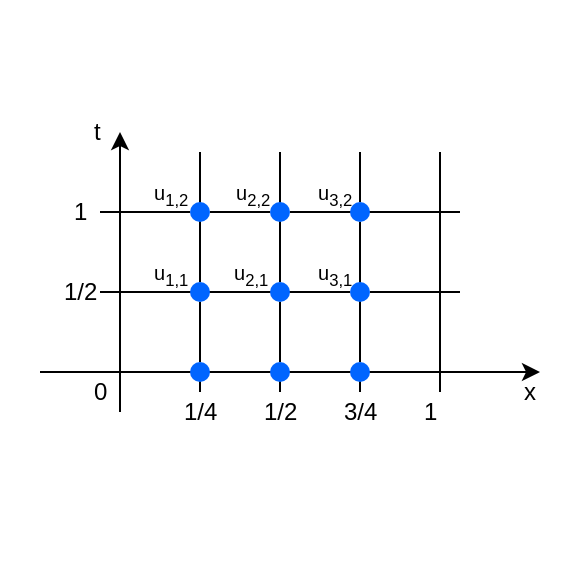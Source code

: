 <mxfile version="12.2.2" type="device" pages="1"><diagram id="aHwZNbVdwwb1zJi8_FPS" name="Page-1"><mxGraphModel dx="842" dy="490" grid="1" gridSize="10" guides="1" tooltips="1" connect="1" arrows="1" fold="1" page="1" pageScale="1" pageWidth="850" pageHeight="1100" math="0" shadow="0"><root><mxCell id="0"/><mxCell id="1" parent="0"/><mxCell id="P0gathTIaPFesW_h9kMs-1" value="" style="endArrow=classic;html=1;" edge="1" parent="1"><mxGeometry width="50" height="50" relative="1" as="geometry"><mxPoint x="200" y="400" as="sourcePoint"/><mxPoint x="450" y="400" as="targetPoint"/></mxGeometry></mxCell><mxCell id="P0gathTIaPFesW_h9kMs-2" value="" style="endArrow=classic;html=1;" edge="1" parent="1"><mxGeometry width="50" height="50" relative="1" as="geometry"><mxPoint x="240" y="420" as="sourcePoint"/><mxPoint x="240" y="280" as="targetPoint"/></mxGeometry></mxCell><mxCell id="P0gathTIaPFesW_h9kMs-3" value="" style="endArrow=none;html=1;" edge="1" parent="1" source="P0gathTIaPFesW_h9kMs-22"><mxGeometry width="50" height="50" relative="1" as="geometry"><mxPoint x="280" y="400" as="sourcePoint"/><mxPoint x="280" y="290" as="targetPoint"/></mxGeometry></mxCell><mxCell id="P0gathTIaPFesW_h9kMs-4" value="" style="endArrow=none;html=1;" edge="1" parent="1"><mxGeometry width="50" height="50" relative="1" as="geometry"><mxPoint x="280" y="410" as="sourcePoint"/><mxPoint x="280" y="400" as="targetPoint"/></mxGeometry></mxCell><mxCell id="P0gathTIaPFesW_h9kMs-5" value="" style="endArrow=none;html=1;" edge="1" parent="1"><mxGeometry width="50" height="50" relative="1" as="geometry"><mxPoint x="320" y="410" as="sourcePoint"/><mxPoint x="320" y="400" as="targetPoint"/></mxGeometry></mxCell><mxCell id="P0gathTIaPFesW_h9kMs-6" value="" style="endArrow=none;html=1;" edge="1" parent="1"><mxGeometry width="50" height="50" relative="1" as="geometry"><mxPoint x="360" y="410" as="sourcePoint"/><mxPoint x="360" y="400" as="targetPoint"/></mxGeometry></mxCell><mxCell id="P0gathTIaPFesW_h9kMs-7" value="" style="endArrow=none;html=1;" edge="1" parent="1"><mxGeometry width="50" height="50" relative="1" as="geometry"><mxPoint x="400" y="410" as="sourcePoint"/><mxPoint x="400" y="400" as="targetPoint"/></mxGeometry></mxCell><mxCell id="P0gathTIaPFesW_h9kMs-8" value="" style="endArrow=none;html=1;" edge="1" parent="1" source="P0gathTIaPFesW_h9kMs-29"><mxGeometry width="50" height="50" relative="1" as="geometry"><mxPoint x="320" y="400" as="sourcePoint"/><mxPoint x="320" y="290" as="targetPoint"/></mxGeometry></mxCell><mxCell id="P0gathTIaPFesW_h9kMs-9" value="" style="endArrow=none;html=1;" edge="1" parent="1" source="P0gathTIaPFesW_h9kMs-37"><mxGeometry width="50" height="50" relative="1" as="geometry"><mxPoint x="360" y="400" as="sourcePoint"/><mxPoint x="360" y="290" as="targetPoint"/></mxGeometry></mxCell><mxCell id="P0gathTIaPFesW_h9kMs-10" value="" style="endArrow=none;html=1;" edge="1" parent="1"><mxGeometry width="50" height="50" relative="1" as="geometry"><mxPoint x="400" y="400" as="sourcePoint"/><mxPoint x="400" y="290" as="targetPoint"/></mxGeometry></mxCell><mxCell id="P0gathTIaPFesW_h9kMs-11" value="" style="endArrow=none;html=1;" edge="1" parent="1" source="P0gathTIaPFesW_h9kMs-31"><mxGeometry width="50" height="50" relative="1" as="geometry"><mxPoint x="230" y="360" as="sourcePoint"/><mxPoint x="410" y="360" as="targetPoint"/></mxGeometry></mxCell><mxCell id="P0gathTIaPFesW_h9kMs-12" value="" style="endArrow=none;html=1;" edge="1" parent="1" source="P0gathTIaPFesW_h9kMs-35"><mxGeometry width="50" height="50" relative="1" as="geometry"><mxPoint x="230" y="320" as="sourcePoint"/><mxPoint x="410" y="320" as="targetPoint"/></mxGeometry></mxCell><mxCell id="P0gathTIaPFesW_h9kMs-13" value="1/4" style="text;html=1;resizable=0;points=[];autosize=1;align=left;verticalAlign=top;spacingTop=-4;" vertex="1" parent="1"><mxGeometry x="270" y="410" width="30" height="20" as="geometry"/></mxCell><mxCell id="P0gathTIaPFesW_h9kMs-14" value="1/2" style="text;html=1;resizable=0;points=[];autosize=1;align=left;verticalAlign=top;spacingTop=-4;" vertex="1" parent="1"><mxGeometry x="310" y="410" width="30" height="20" as="geometry"/></mxCell><mxCell id="P0gathTIaPFesW_h9kMs-15" value="3/4" style="text;html=1;resizable=0;points=[];autosize=1;align=left;verticalAlign=top;spacingTop=-4;" vertex="1" parent="1"><mxGeometry x="350" y="410" width="30" height="20" as="geometry"/></mxCell><mxCell id="P0gathTIaPFesW_h9kMs-16" value="1" style="text;html=1;resizable=0;points=[];autosize=1;align=left;verticalAlign=top;spacingTop=-4;" vertex="1" parent="1"><mxGeometry x="390" y="410" width="20" height="20" as="geometry"/></mxCell><mxCell id="P0gathTIaPFesW_h9kMs-17" value="0" style="text;html=1;resizable=0;points=[];autosize=1;align=left;verticalAlign=top;spacingTop=-4;" vertex="1" parent="1"><mxGeometry x="225" y="400" width="20" height="20" as="geometry"/></mxCell><mxCell id="P0gathTIaPFesW_h9kMs-18" value="1/2&lt;br&gt;" style="text;html=1;resizable=0;points=[];autosize=1;align=left;verticalAlign=top;spacingTop=-4;" vertex="1" parent="1"><mxGeometry x="210" y="350" width="30" height="20" as="geometry"/></mxCell><mxCell id="P0gathTIaPFesW_h9kMs-19" value="1" style="text;html=1;resizable=0;points=[];autosize=1;align=left;verticalAlign=top;spacingTop=-4;" vertex="1" parent="1"><mxGeometry x="215" y="310" width="20" height="20" as="geometry"/></mxCell><mxCell id="P0gathTIaPFesW_h9kMs-20" value="x" style="text;html=1;resizable=0;points=[];autosize=1;align=left;verticalAlign=top;spacingTop=-4;" vertex="1" parent="1"><mxGeometry x="440" y="400" width="20" height="20" as="geometry"/></mxCell><mxCell id="P0gathTIaPFesW_h9kMs-21" value="t" style="text;html=1;resizable=0;points=[];autosize=1;align=left;verticalAlign=top;spacingTop=-4;" vertex="1" parent="1"><mxGeometry x="225" y="270" width="20" height="20" as="geometry"/></mxCell><mxCell id="P0gathTIaPFesW_h9kMs-28" value="" style="endArrow=none;html=1;" edge="1" parent="1" source="P0gathTIaPFesW_h9kMs-39" target="P0gathTIaPFesW_h9kMs-22"><mxGeometry width="50" height="50" relative="1" as="geometry"><mxPoint x="280" y="400" as="sourcePoint"/><mxPoint x="280" y="280" as="targetPoint"/></mxGeometry></mxCell><mxCell id="P0gathTIaPFesW_h9kMs-30" value="" style="endArrow=none;html=1;" edge="1" parent="1" source="P0gathTIaPFesW_h9kMs-41" target="P0gathTIaPFesW_h9kMs-29"><mxGeometry width="50" height="50" relative="1" as="geometry"><mxPoint x="320" y="400" as="sourcePoint"/><mxPoint x="320" y="280" as="targetPoint"/></mxGeometry></mxCell><mxCell id="P0gathTIaPFesW_h9kMs-32" value="" style="endArrow=none;html=1;" edge="1" parent="1" target="P0gathTIaPFesW_h9kMs-31"><mxGeometry width="50" height="50" relative="1" as="geometry"><mxPoint x="230" y="360" as="sourcePoint"/><mxPoint x="410" y="360" as="targetPoint"/></mxGeometry></mxCell><mxCell id="P0gathTIaPFesW_h9kMs-34" value="" style="endArrow=none;html=1;" edge="1" parent="1" target="P0gathTIaPFesW_h9kMs-33"><mxGeometry width="50" height="50" relative="1" as="geometry"><mxPoint x="230" y="320" as="sourcePoint"/><mxPoint x="410" y="320" as="targetPoint"/></mxGeometry></mxCell><mxCell id="P0gathTIaPFesW_h9kMs-36" value="" style="endArrow=none;html=1;" edge="1" parent="1" source="P0gathTIaPFesW_h9kMs-33" target="P0gathTIaPFesW_h9kMs-35"><mxGeometry width="50" height="50" relative="1" as="geometry"><mxPoint x="285" y="320" as="sourcePoint"/><mxPoint x="410" y="320" as="targetPoint"/></mxGeometry></mxCell><mxCell id="P0gathTIaPFesW_h9kMs-38" value="" style="endArrow=none;html=1;" edge="1" parent="1" source="P0gathTIaPFesW_h9kMs-43" target="P0gathTIaPFesW_h9kMs-37"><mxGeometry width="50" height="50" relative="1" as="geometry"><mxPoint x="360" y="400" as="sourcePoint"/><mxPoint x="360" y="280" as="targetPoint"/></mxGeometry></mxCell><mxCell id="P0gathTIaPFesW_h9kMs-40" value="" style="endArrow=none;html=1;" edge="1" parent="1" target="P0gathTIaPFesW_h9kMs-39"><mxGeometry width="50" height="50" relative="1" as="geometry"><mxPoint x="280" y="400" as="sourcePoint"/><mxPoint x="280" y="365" as="targetPoint"/></mxGeometry></mxCell><mxCell id="P0gathTIaPFesW_h9kMs-42" value="" style="endArrow=none;html=1;" edge="1" parent="1" target="P0gathTIaPFesW_h9kMs-41"><mxGeometry width="50" height="50" relative="1" as="geometry"><mxPoint x="320" y="400" as="sourcePoint"/><mxPoint x="320" y="365" as="targetPoint"/></mxGeometry></mxCell><mxCell id="P0gathTIaPFesW_h9kMs-44" value="" style="endArrow=none;html=1;" edge="1" parent="1" target="P0gathTIaPFesW_h9kMs-43"><mxGeometry width="50" height="50" relative="1" as="geometry"><mxPoint x="360" y="400" as="sourcePoint"/><mxPoint x="360" y="325" as="targetPoint"/></mxGeometry></mxCell><mxCell id="P0gathTIaPFesW_h9kMs-22" value="" style="shape=ellipse;fillColor=#0065FF;strokeColor=none;html=1" vertex="1" parent="1"><mxGeometry x="275" y="355" width="10" height="10" as="geometry"/></mxCell><mxCell id="P0gathTIaPFesW_h9kMs-29" value="" style="shape=ellipse;fillColor=#0065FF;strokeColor=none;html=1" vertex="1" parent="1"><mxGeometry x="315" y="355" width="10" height="10" as="geometry"/></mxCell><mxCell id="P0gathTIaPFesW_h9kMs-31" value="" style="shape=ellipse;fillColor=#0065FF;strokeColor=none;html=1" vertex="1" parent="1"><mxGeometry x="355" y="355" width="10" height="10" as="geometry"/></mxCell><mxCell id="P0gathTIaPFesW_h9kMs-33" value="" style="shape=ellipse;fillColor=#0065FF;strokeColor=none;html=1" vertex="1" parent="1"><mxGeometry x="275" y="315" width="10" height="10" as="geometry"/></mxCell><mxCell id="P0gathTIaPFesW_h9kMs-35" value="" style="shape=ellipse;fillColor=#0065FF;strokeColor=none;html=1" vertex="1" parent="1"><mxGeometry x="315" y="315" width="10" height="10" as="geometry"/></mxCell><mxCell id="P0gathTIaPFesW_h9kMs-37" value="" style="shape=ellipse;fillColor=#0065FF;strokeColor=none;html=1" vertex="1" parent="1"><mxGeometry x="355" y="315" width="10" height="10" as="geometry"/></mxCell><mxCell id="P0gathTIaPFesW_h9kMs-39" value="" style="shape=ellipse;fillColor=#0065FF;strokeColor=none;html=1" vertex="1" parent="1"><mxGeometry x="275" y="395" width="10" height="10" as="geometry"/></mxCell><mxCell id="P0gathTIaPFesW_h9kMs-41" value="" style="shape=ellipse;fillColor=#0065FF;strokeColor=none;html=1" vertex="1" parent="1"><mxGeometry x="315" y="395" width="10" height="10" as="geometry"/></mxCell><mxCell id="P0gathTIaPFesW_h9kMs-43" value="" style="shape=ellipse;fillColor=#0065FF;strokeColor=none;html=1" vertex="1" parent="1"><mxGeometry x="355" y="395" width="10" height="10" as="geometry"/></mxCell><mxCell id="P0gathTIaPFesW_h9kMs-46" value="&lt;font style=&quot;font-size: 10px&quot;&gt;u&lt;sub&gt;1,2&lt;/sub&gt;&lt;/font&gt;" style="text;html=1;resizable=0;points=[];autosize=1;align=left;verticalAlign=top;spacingTop=-4;" vertex="1" parent="1"><mxGeometry x="255" y="300" width="30" height="20" as="geometry"/></mxCell><mxCell id="P0gathTIaPFesW_h9kMs-55" value="&lt;font style=&quot;font-size: 10px&quot;&gt;u&lt;sub&gt;1,1&lt;/sub&gt;&lt;/font&gt;" style="text;html=1;resizable=0;points=[];autosize=1;align=left;verticalAlign=top;spacingTop=-4;" vertex="1" parent="1"><mxGeometry x="255" y="340" width="30" height="20" as="geometry"/></mxCell><mxCell id="P0gathTIaPFesW_h9kMs-57" value="&lt;font style=&quot;font-size: 10px&quot;&gt;u&lt;sub&gt;2,2&lt;/sub&gt;&lt;/font&gt;" style="text;html=1;resizable=0;points=[];autosize=1;align=left;verticalAlign=top;spacingTop=-4;" vertex="1" parent="1"><mxGeometry x="296" y="300" width="30" height="20" as="geometry"/></mxCell><mxCell id="P0gathTIaPFesW_h9kMs-58" value="&lt;font style=&quot;font-size: 10px&quot;&gt;u&lt;sub&gt;2,1&lt;/sub&gt;&lt;/font&gt;" style="text;html=1;resizable=0;points=[];autosize=1;align=left;verticalAlign=top;spacingTop=-4;" vertex="1" parent="1"><mxGeometry x="295" y="340" width="30" height="20" as="geometry"/></mxCell><mxCell id="P0gathTIaPFesW_h9kMs-60" value="&lt;font style=&quot;font-size: 10px&quot;&gt;u&lt;sub&gt;3,2&lt;/sub&gt;&lt;/font&gt;" style="text;html=1;resizable=0;points=[];autosize=1;align=left;verticalAlign=top;spacingTop=-4;" vertex="1" parent="1"><mxGeometry x="336.5" y="300" width="30" height="20" as="geometry"/></mxCell><mxCell id="P0gathTIaPFesW_h9kMs-61" value="&lt;font style=&quot;font-size: 10px&quot;&gt;u&lt;sub&gt;3,1&lt;/sub&gt;&lt;/font&gt;" style="text;html=1;resizable=0;points=[];autosize=1;align=left;verticalAlign=top;spacingTop=-4;" vertex="1" parent="1"><mxGeometry x="336.5" y="340" width="30" height="20" as="geometry"/></mxCell><mxCell id="P0gathTIaPFesW_h9kMs-64" value="" style="whiteSpace=wrap;html=1;aspect=fixed;fillColor=none;strokeColor=#FFFFFF;" vertex="1" parent="1"><mxGeometry x="181" y="215" width="290" height="290" as="geometry"/></mxCell></root></mxGraphModel></diagram></mxfile>